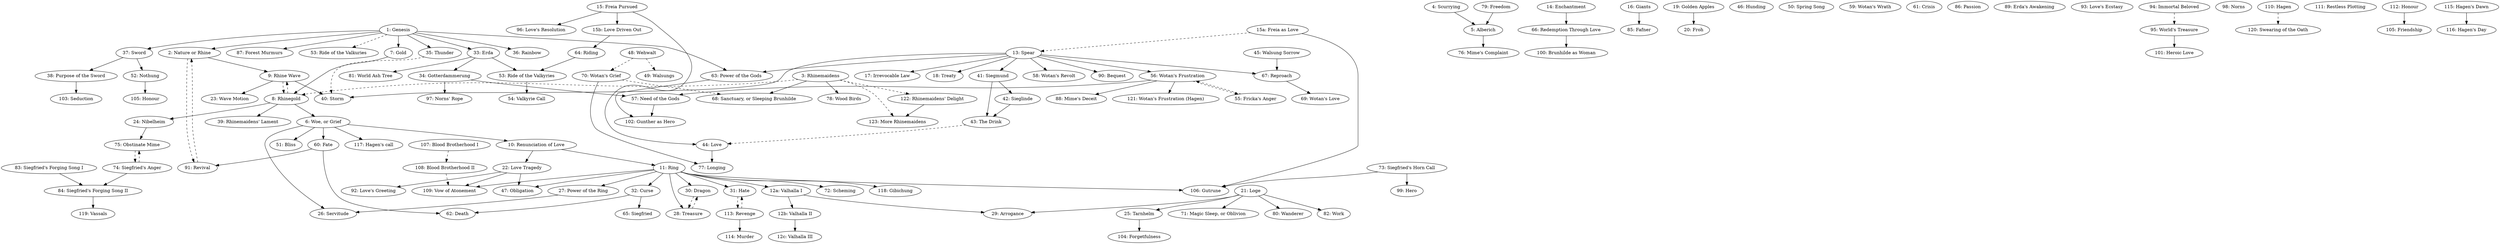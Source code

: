 digraph wagner_leitmotif {
"1: Genesis"->"53: Ride of the Valkuries" [style="dashed"]
"1: Genesis"->"2: Nature or Rhine"
"1: Genesis"->"7: Gold"
"1: Genesis"->"33: Erda"
"1: Genesis"->"35: Thunder"
"1: Genesis"->"36: Rainbow"
"1: Genesis"->"37: Sword"
"1: Genesis"->"63: Power of the Gods"
"1: Genesis"->"87: Forest Murmurs"

"2: Nature or Rhine"->"91: Revival" [style="dashed"]
"2: Nature or Rhine"->"9: Rhine Wave"

"3: Rhinemaidens"->"8: Rhinegold" [style="dashed"]
"3: Rhinemaidens"->"122: Rhinemaidens' Delight" [style="dashed"]
"3: Rhinemaidens"->"123: More Rhinemaidens" [style="dashed"]
"3: Rhinemaidens"->"68: Sanctuary, or Sleeping Brunhilde"
"3: Rhinemaidens"->"78: Wood Birds"

"4: Scurrying"->"5: Alberich"

"5: Alberich"->"76: Mime's Complaint"

"7: Gold"->"8: Rhinegold"

"8: Rhinegold"->"6: Woe, or Grief"
"6: Woe, or Grief"->"10: Renunciation of Love"
"6: Woe, or Grief"->"26: Servitude"
"6: Woe, or Grief"->"51: Bliss"
"6: Woe, or Grief"->"60: Fate"
"6: Woe, or Grief"->"117: Hagen's call"

"8: Rhinegold"->"9: Rhine Wave" [style="dashed"]
"8: Rhinegold"->"24: Nibelheim"
"8: Rhinegold"->"39: Rhinemaidens' Lament"

"9: Rhine Wave"->"8: Rhinegold" [style="dashed"]
"9: Rhine Wave"->"23: Wave Motion"
"9: Rhine Wave"->"40: Storm"

"10: Renunciation of Love"->"11: Ring"
"10: Renunciation of Love"->"22: Love Tragedy"

"11: Ring"->"12a: Valhalla I"
"11: Ring"->"27: Power of the Ring"
"11: Ring"->"30: Dragon"
"11: Ring"->"28: Treasure"
"11: Ring"->"31: Hate"
"11: Ring"->"32: Curse"
"11: Ring"->"47: Obligation"
"11: Ring"->"72: Scheming"
"11: Ring"->"106: Gutrune"
"11: Ring"->"118: Gibichung"
"11: Ring"->"109: Vow of Atonement"

"12a: Valhalla I"->"12b: Valhalla II"
"12a: Valhalla I"->"29: Arrogance"

"12b: Valhalla II"->"12c: Valhalla III"

"13: Spear"->"17: Irrevocable Law"
"13: Spear"->"18: Treaty"
"13: Spear"->"40: Storm"
"13: Spear"->"41: Siegmund"
"13: Spear"->"56: Wotan's Frustration"
"13: Spear"->"58: Wotan's Revolt"
"13: Spear"->"67: Reproach"
"13: Spear"->"63: Power of the Gods"
"13: Spear"->"90: Bequest"

"14: Enchantment"->"66: Redemption Through Love"

"15: Freia Pursued"->"44: Love"
"15: Freia Pursued"->"15b: Love Driven Out"
"15: Freia Pursued"->"96: Love's Resolution"

"15a: Freia as Love"->"106: Gutrune"
"15a: Freia as Love"->"13: Spear" [style="dashed"]


"15b: Love Driven Out"->"64: Riding"

"16: Giants"->"85: Fafner"

"19: Golden Apples"->"20: Froh"

"21: Loge"->"25: Tarnhelm"
"21: Loge"->"29: Arrogance"
"21: Loge"->"71: Magic Sleep, or Oblivion"
"21: Loge"->"80: Wanderer"
"21: Loge"->"82: Work"

"22: Love Tragedy"->"47: Obligation"
"22: Love Tragedy"->"109: Vow of Atonement"
"22: Love Tragedy"->"92: Love's Greeting"

"24: Nibelheim"->"75: Obstinate Mime"

"25: Tarnhelm"->"104: Forgetfulness"

"27: Power of the Ring"->"26: Servitude"

"28: Treasure"->"30: Dragon" [style="dashed"]
"30: Dragon"->"28: Treasure" [style="dashed"]

"31: Hate"->"113: Revenge" [style="dashed"]

"32: Curse"->"62: Death"
"32: Curse"->"65: Siegfried"

"33: Erda"->"34: Gotterdammerung"
"33: Erda"->"53: Ride of the Valkyries"
"33: Erda"->"81: World Ash Tree"

"34: Gotterdammerung"->"57: Need of the Gods"
"34: Gotterdammerung"->"97: Norns' Rope"

"35: Thunder"->"40: Storm" [style="dashed"]

"37: Sword"->"38: Purpose of the Sword"
"37: Sword"->"52: Nothung"

"38: Purpose of the Sword"->"103: Seduction"

"41: Siegmund"->"42: Sieglinde"
"41: Siegmund"->"43: The Drink"

"42: Sieglinde"->"43: The Drink"

"43: The Drink"->"44: Love" [style="dashed"]

"44: Love"->"77: Longing"

"45: Walsung Sorrow"->"67: Reproach"

"46: Hunding"

"48: Wehwalt"->"70: Wotan's Grief" [style="dashed"]
"48: Wehwalt"->"49: Walsungs" [style="dashed"]


"50: Spring Song"

"52: Nothung"->"105: Honour"

"53: Ride of the Valkyries"->"54: Valkyrie Call"

"55: Fricka's Anger"->"56: Wotan's Frustration" [style="dashed"]

"56: Wotan's Frustration"->"55: Fricka's Anger" [style="dashed"]
"56: Wotan's Frustration"->"57: Need of the Gods"
"56: Wotan's Frustration"->"88: Mime's Deceit"
"56: Wotan's Frustration"->"121: Wotan's Frustration (Hagen)"

"57: Need of the Gods"->"102: Gunther as Hero"

"59: Wotan's Wrath"

"60: Fate"->"62: Death"
"60: Fate"->"91: Revival"

"61: Crisis"

"63: Power of the Gods"->"102: Gunther as Hero"

"64: Riding"->"53: Ride of the Valkyries"

"66: Redemption Through Love"->"100: Brunhilde as Woman"


"67: Reproach"->"69: Wotan's Love"

"70: Wotan's Grief"->"77: Longing"
"70: Wotan's Grief"->"68: Sanctuary, or Sleeping Brunhilde" [style="dashed"]

"73: Siegfried's Horn Call"->"99: Hero"
"73: Siegfried's Horn Call"->"106: Gutrune"

"74: Siegfried's Anger"->"75: Obstinate Mime" [style="dashed"]
"74: Siegfried's Anger"->"84: Siegfried's Forging Song II"

"75: Obstinate Mime"->"74: Siegfried's Anger" [style="dashed"]

"79: Freedom"->"5: Alberich"

"83: Siegfried's Forging Song I"->"84: Siegfried's Forging Song II"

"84: Siegfried's Forging Song II"->"119: Vassals"

"86: Passion"

"89: Erda's Awakening"

"91: Revival"->"2: Nature or Rhine" [style="dashed"]

"93: Love's Ecstasy"

"94: Immortal Beloved"->"95: World's Treasure" [style="dashed"]

"95: World's Treasure"->"101: Heroic Love"

"98: Norns"

"107: Blood Brotherhood I"->"108: Blood Brotherhood II" [style="dashed"]

"108: Blood Brotherhood II"->"109: Vow of Atonement" [style="dashed"]

"110: Hagen"->"120: Swearing of the Oath" [style="dashed"]

"111: Restless Plotting"

"112: Honour"->"105: Friendship"

"113: Revenge"->"31: Hate" [style="dashed"]

"113: Revenge"->"114: Murder"

"115: Hagen's Dawn"->"116: Hagen's Day"

"122: Rhinemaidens' Delight"->"123: More Rhinemaidens"


}
